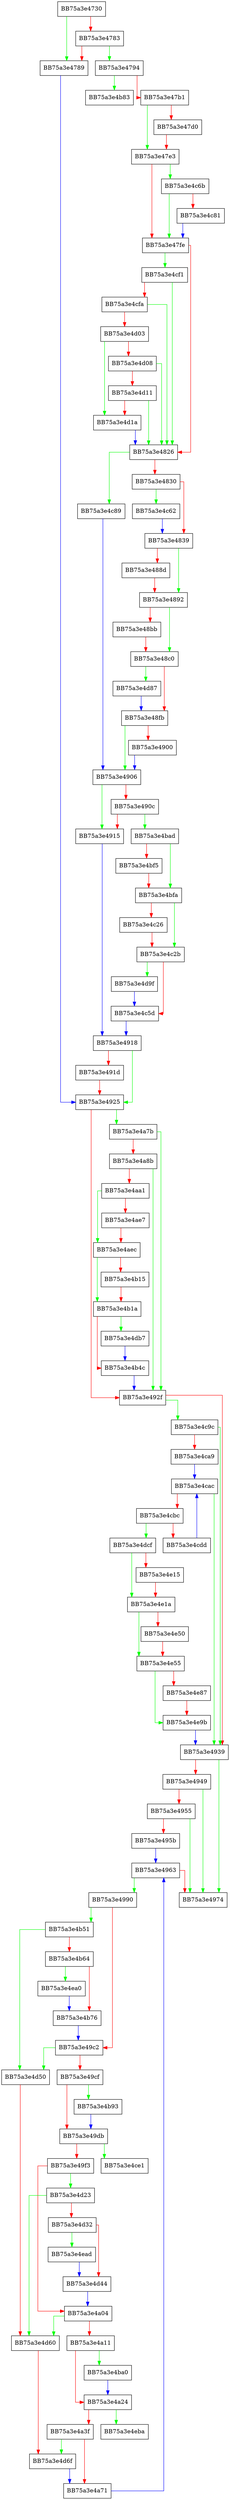 digraph mp_lua_api_nri_AddTelemetry {
  node [shape="box"];
  graph [splines=ortho];
  BB75a3e4730 -> BB75a3e4789 [color="green"];
  BB75a3e4730 -> BB75a3e4783 [color="red"];
  BB75a3e4783 -> BB75a3e4794 [color="green"];
  BB75a3e4783 -> BB75a3e4789 [color="red"];
  BB75a3e4789 -> BB75a3e4925 [color="blue"];
  BB75a3e4794 -> BB75a3e4b83 [color="green"];
  BB75a3e4794 -> BB75a3e47b1 [color="red"];
  BB75a3e47b1 -> BB75a3e47e3 [color="green"];
  BB75a3e47b1 -> BB75a3e47d0 [color="red"];
  BB75a3e47d0 -> BB75a3e47e3 [color="red"];
  BB75a3e47e3 -> BB75a3e4c6b [color="green"];
  BB75a3e47e3 -> BB75a3e47fe [color="red"];
  BB75a3e47fe -> BB75a3e4cf1 [color="green"];
  BB75a3e47fe -> BB75a3e4826 [color="red"];
  BB75a3e4826 -> BB75a3e4c89 [color="green"];
  BB75a3e4826 -> BB75a3e4830 [color="red"];
  BB75a3e4830 -> BB75a3e4c62 [color="green"];
  BB75a3e4830 -> BB75a3e4839 [color="red"];
  BB75a3e4839 -> BB75a3e4892 [color="green"];
  BB75a3e4839 -> BB75a3e488d [color="red"];
  BB75a3e488d -> BB75a3e4892 [color="red"];
  BB75a3e4892 -> BB75a3e48c0 [color="green"];
  BB75a3e4892 -> BB75a3e48bb [color="red"];
  BB75a3e48bb -> BB75a3e48c0 [color="red"];
  BB75a3e48c0 -> BB75a3e4d87 [color="green"];
  BB75a3e48c0 -> BB75a3e48fb [color="red"];
  BB75a3e48fb -> BB75a3e4906 [color="green"];
  BB75a3e48fb -> BB75a3e4900 [color="red"];
  BB75a3e4900 -> BB75a3e4906 [color="blue"];
  BB75a3e4906 -> BB75a3e4915 [color="green"];
  BB75a3e4906 -> BB75a3e490c [color="red"];
  BB75a3e490c -> BB75a3e4bad [color="green"];
  BB75a3e490c -> BB75a3e4915 [color="red"];
  BB75a3e4915 -> BB75a3e4918 [color="blue"];
  BB75a3e4918 -> BB75a3e4925 [color="green"];
  BB75a3e4918 -> BB75a3e491d [color="red"];
  BB75a3e491d -> BB75a3e4925 [color="red"];
  BB75a3e4925 -> BB75a3e4a7b [color="green"];
  BB75a3e4925 -> BB75a3e492f [color="red"];
  BB75a3e492f -> BB75a3e4c9c [color="green"];
  BB75a3e492f -> BB75a3e4939 [color="red"];
  BB75a3e4939 -> BB75a3e4974 [color="green"];
  BB75a3e4939 -> BB75a3e4949 [color="red"];
  BB75a3e4949 -> BB75a3e4974 [color="green"];
  BB75a3e4949 -> BB75a3e4955 [color="red"];
  BB75a3e4955 -> BB75a3e4974 [color="green"];
  BB75a3e4955 -> BB75a3e495b [color="red"];
  BB75a3e495b -> BB75a3e4963 [color="blue"];
  BB75a3e4963 -> BB75a3e4990 [color="green"];
  BB75a3e4963 -> BB75a3e4974 [color="red"];
  BB75a3e4990 -> BB75a3e4b51 [color="green"];
  BB75a3e4990 -> BB75a3e49c2 [color="red"];
  BB75a3e49c2 -> BB75a3e4d50 [color="green"];
  BB75a3e49c2 -> BB75a3e49cf [color="red"];
  BB75a3e49cf -> BB75a3e4b93 [color="green"];
  BB75a3e49cf -> BB75a3e49db [color="red"];
  BB75a3e49db -> BB75a3e4ce1 [color="green"];
  BB75a3e49db -> BB75a3e49f3 [color="red"];
  BB75a3e49f3 -> BB75a3e4d23 [color="green"];
  BB75a3e49f3 -> BB75a3e4a04 [color="red"];
  BB75a3e4a04 -> BB75a3e4d60 [color="green"];
  BB75a3e4a04 -> BB75a3e4a11 [color="red"];
  BB75a3e4a11 -> BB75a3e4ba0 [color="green"];
  BB75a3e4a11 -> BB75a3e4a24 [color="red"];
  BB75a3e4a24 -> BB75a3e4eba [color="green"];
  BB75a3e4a24 -> BB75a3e4a3f [color="red"];
  BB75a3e4a3f -> BB75a3e4d6f [color="green"];
  BB75a3e4a3f -> BB75a3e4a71 [color="red"];
  BB75a3e4a71 -> BB75a3e4963 [color="blue"];
  BB75a3e4a7b -> BB75a3e492f [color="green"];
  BB75a3e4a7b -> BB75a3e4a8b [color="red"];
  BB75a3e4a8b -> BB75a3e492f [color="green"];
  BB75a3e4a8b -> BB75a3e4aa1 [color="red"];
  BB75a3e4aa1 -> BB75a3e4aec [color="green"];
  BB75a3e4aa1 -> BB75a3e4ae7 [color="red"];
  BB75a3e4ae7 -> BB75a3e4aec [color="red"];
  BB75a3e4aec -> BB75a3e4b1a [color="green"];
  BB75a3e4aec -> BB75a3e4b15 [color="red"];
  BB75a3e4b15 -> BB75a3e4b1a [color="red"];
  BB75a3e4b1a -> BB75a3e4db7 [color="green"];
  BB75a3e4b1a -> BB75a3e4b4c [color="red"];
  BB75a3e4b4c -> BB75a3e492f [color="blue"];
  BB75a3e4b51 -> BB75a3e4d50 [color="green"];
  BB75a3e4b51 -> BB75a3e4b64 [color="red"];
  BB75a3e4b64 -> BB75a3e4ea0 [color="green"];
  BB75a3e4b64 -> BB75a3e4b76 [color="red"];
  BB75a3e4b76 -> BB75a3e49c2 [color="blue"];
  BB75a3e4b93 -> BB75a3e49db [color="blue"];
  BB75a3e4ba0 -> BB75a3e4a24 [color="blue"];
  BB75a3e4bad -> BB75a3e4bfa [color="green"];
  BB75a3e4bad -> BB75a3e4bf5 [color="red"];
  BB75a3e4bf5 -> BB75a3e4bfa [color="red"];
  BB75a3e4bfa -> BB75a3e4c2b [color="green"];
  BB75a3e4bfa -> BB75a3e4c26 [color="red"];
  BB75a3e4c26 -> BB75a3e4c2b [color="red"];
  BB75a3e4c2b -> BB75a3e4d9f [color="green"];
  BB75a3e4c2b -> BB75a3e4c5d [color="red"];
  BB75a3e4c5d -> BB75a3e4918 [color="blue"];
  BB75a3e4c62 -> BB75a3e4839 [color="blue"];
  BB75a3e4c6b -> BB75a3e47fe [color="green"];
  BB75a3e4c6b -> BB75a3e4c81 [color="red"];
  BB75a3e4c81 -> BB75a3e47fe [color="blue"];
  BB75a3e4c89 -> BB75a3e4906 [color="blue"];
  BB75a3e4c9c -> BB75a3e4939 [color="green"];
  BB75a3e4c9c -> BB75a3e4ca9 [color="red"];
  BB75a3e4ca9 -> BB75a3e4cac [color="blue"];
  BB75a3e4cac -> BB75a3e4939 [color="green"];
  BB75a3e4cac -> BB75a3e4cbc [color="red"];
  BB75a3e4cbc -> BB75a3e4dcf [color="green"];
  BB75a3e4cbc -> BB75a3e4cdd [color="red"];
  BB75a3e4cdd -> BB75a3e4cac [color="blue"];
  BB75a3e4cf1 -> BB75a3e4826 [color="green"];
  BB75a3e4cf1 -> BB75a3e4cfa [color="red"];
  BB75a3e4cfa -> BB75a3e4826 [color="green"];
  BB75a3e4cfa -> BB75a3e4d03 [color="red"];
  BB75a3e4d03 -> BB75a3e4d1a [color="green"];
  BB75a3e4d03 -> BB75a3e4d08 [color="red"];
  BB75a3e4d08 -> BB75a3e4826 [color="green"];
  BB75a3e4d08 -> BB75a3e4d11 [color="red"];
  BB75a3e4d11 -> BB75a3e4826 [color="green"];
  BB75a3e4d11 -> BB75a3e4d1a [color="red"];
  BB75a3e4d1a -> BB75a3e4826 [color="blue"];
  BB75a3e4d23 -> BB75a3e4d60 [color="green"];
  BB75a3e4d23 -> BB75a3e4d32 [color="red"];
  BB75a3e4d32 -> BB75a3e4ead [color="green"];
  BB75a3e4d32 -> BB75a3e4d44 [color="red"];
  BB75a3e4d44 -> BB75a3e4a04 [color="blue"];
  BB75a3e4d50 -> BB75a3e4d60 [color="red"];
  BB75a3e4d60 -> BB75a3e4d6f [color="red"];
  BB75a3e4d6f -> BB75a3e4a71 [color="blue"];
  BB75a3e4d87 -> BB75a3e48fb [color="blue"];
  BB75a3e4d9f -> BB75a3e4c5d [color="blue"];
  BB75a3e4db7 -> BB75a3e4b4c [color="blue"];
  BB75a3e4dcf -> BB75a3e4e1a [color="green"];
  BB75a3e4dcf -> BB75a3e4e15 [color="red"];
  BB75a3e4e15 -> BB75a3e4e1a [color="red"];
  BB75a3e4e1a -> BB75a3e4e55 [color="green"];
  BB75a3e4e1a -> BB75a3e4e50 [color="red"];
  BB75a3e4e50 -> BB75a3e4e55 [color="red"];
  BB75a3e4e55 -> BB75a3e4e9b [color="green"];
  BB75a3e4e55 -> BB75a3e4e87 [color="red"];
  BB75a3e4e87 -> BB75a3e4e9b [color="red"];
  BB75a3e4e9b -> BB75a3e4939 [color="blue"];
  BB75a3e4ea0 -> BB75a3e4b76 [color="blue"];
  BB75a3e4ead -> BB75a3e4d44 [color="blue"];
}